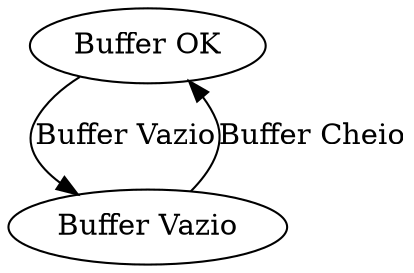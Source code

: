 digraph G {
	BufferOk [label = "Buffer OK"]
	BufferVazio [label = "Buffer Vazio"]

    BufferOk -> BufferVazio [label = "Buffer Vazio"]
    BufferVazio -> BufferOk [label = "Buffer Cheio"]
}

